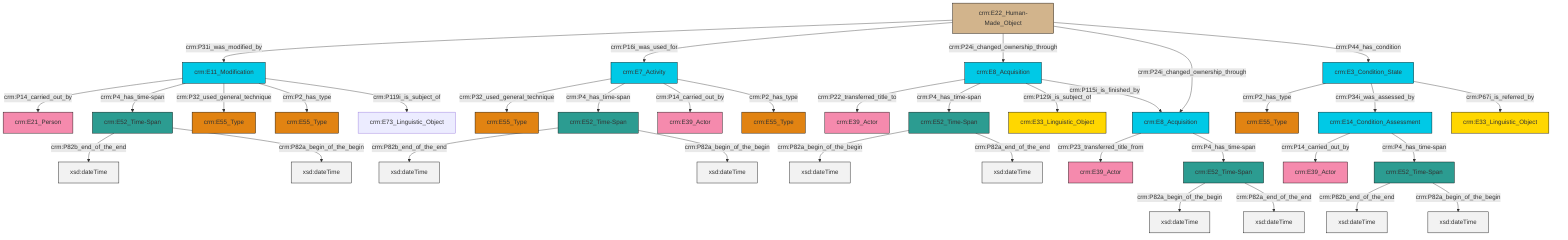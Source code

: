 graph TD
classDef Literal fill:#f2f2f2,stroke:#000000;
classDef CRM_Entity fill:#FFFFFF,stroke:#000000;
classDef Temporal_Entity fill:#00C9E6, stroke:#000000;
classDef Type fill:#E18312, stroke:#000000;
classDef Time-Span fill:#2C9C91, stroke:#000000;
classDef Appellation fill:#FFEB7F, stroke:#000000;
classDef Place fill:#008836, stroke:#000000;
classDef Persistent_Item fill:#B266B2, stroke:#000000;
classDef Conceptual_Object fill:#FFD700, stroke:#000000;
classDef Physical_Thing fill:#D2B48C, stroke:#000000;
classDef Actor fill:#f58aad, stroke:#000000;
classDef PC_Classes fill:#4ce600, stroke:#000000;
classDef Multi fill:#cccccc,stroke:#000000;

2["crm:E7_Activity"]:::Temporal_Entity -->|crm:P32_used_general_technique| 0["crm:E55_Type"]:::Type
9["crm:E11_Modification"]:::Temporal_Entity -->|crm:P14_carried_out_by| 10["crm:E21_Person"]:::Actor
13["crm:E14_Condition_Assessment"]:::Temporal_Entity -->|crm:P14_carried_out_by| 14["crm:E39_Actor"]:::Actor
17["crm:E52_Time-Span"]:::Time-Span -->|crm:P82a_begin_of_the_begin| 18[xsd:dateTime]:::Literal
19["crm:E52_Time-Span"]:::Time-Span -->|crm:P82a_begin_of_the_begin| 20[xsd:dateTime]:::Literal
21["crm:E52_Time-Span"]:::Time-Span -->|crm:P82b_end_of_the_end| 22[xsd:dateTime]:::Literal
11["crm:E8_Acquisition"]:::Temporal_Entity -->|crm:P23_transferred_title_from| 25["crm:E39_Actor"]:::Actor
2["crm:E7_Activity"]:::Temporal_Entity -->|crm:P4_has_time-span| 5["crm:E52_Time-Span"]:::Time-Span
11["crm:E8_Acquisition"]:::Temporal_Entity -->|crm:P4_has_time-span| 19["crm:E52_Time-Span"]:::Time-Span
28["crm:E22_Human-Made_Object"]:::Physical_Thing -->|crm:P31i_was_modified_by| 9["crm:E11_Modification"]:::Temporal_Entity
9["crm:E11_Modification"]:::Temporal_Entity -->|crm:P4_has_time-span| 26["crm:E52_Time-Span"]:::Time-Span
13["crm:E14_Condition_Assessment"]:::Temporal_Entity -->|crm:P4_has_time-span| 21["crm:E52_Time-Span"]:::Time-Span
26["crm:E52_Time-Span"]:::Time-Span -->|crm:P82b_end_of_the_end| 29[xsd:dateTime]:::Literal
32["crm:E3_Condition_State"]:::Temporal_Entity -->|crm:P2_has_type| 3["crm:E55_Type"]:::Type
9["crm:E11_Modification"]:::Temporal_Entity -->|crm:P32_used_general_technique| 23["crm:E55_Type"]:::Type
28["crm:E22_Human-Made_Object"]:::Physical_Thing -->|crm:P16i_was_used_for| 2["crm:E7_Activity"]:::Temporal_Entity
2["crm:E7_Activity"]:::Temporal_Entity -->|crm:P14_carried_out_by| 33["crm:E39_Actor"]:::Actor
26["crm:E52_Time-Span"]:::Time-Span -->|crm:P82a_begin_of_the_begin| 40[xsd:dateTime]:::Literal
28["crm:E22_Human-Made_Object"]:::Physical_Thing -->|crm:P24i_changed_ownership_through| 41["crm:E8_Acquisition"]:::Temporal_Entity
9["crm:E11_Modification"]:::Temporal_Entity -->|crm:P2_has_type| 43["crm:E55_Type"]:::Type
21["crm:E52_Time-Span"]:::Time-Span -->|crm:P82a_begin_of_the_begin| 45[xsd:dateTime]:::Literal
32["crm:E3_Condition_State"]:::Temporal_Entity -->|crm:P34i_was_assessed_by| 13["crm:E14_Condition_Assessment"]:::Temporal_Entity
17["crm:E52_Time-Span"]:::Time-Span -->|crm:P82a_end_of_the_end| 46[xsd:dateTime]:::Literal
41["crm:E8_Acquisition"]:::Temporal_Entity -->|crm:P22_transferred_title_to| 38["crm:E39_Actor"]:::Actor
41["crm:E8_Acquisition"]:::Temporal_Entity -->|crm:P4_has_time-span| 17["crm:E52_Time-Span"]:::Time-Span
28["crm:E22_Human-Made_Object"]:::Physical_Thing -->|crm:P24i_changed_ownership_through| 11["crm:E8_Acquisition"]:::Temporal_Entity
5["crm:E52_Time-Span"]:::Time-Span -->|crm:P82b_end_of_the_end| 54[xsd:dateTime]:::Literal
19["crm:E52_Time-Span"]:::Time-Span -->|crm:P82a_end_of_the_end| 55[xsd:dateTime]:::Literal
2["crm:E7_Activity"]:::Temporal_Entity -->|crm:P2_has_type| 30["crm:E55_Type"]:::Type
5["crm:E52_Time-Span"]:::Time-Span -->|crm:P82a_begin_of_the_begin| 57[xsd:dateTime]:::Literal
28["crm:E22_Human-Made_Object"]:::Physical_Thing -->|crm:P44_has_condition| 32["crm:E3_Condition_State"]:::Temporal_Entity
41["crm:E8_Acquisition"]:::Temporal_Entity -->|crm:P129i_is_subject_of| 7["crm:E33_Linguistic_Object"]:::Conceptual_Object
32["crm:E3_Condition_State"]:::Temporal_Entity -->|crm:P67i_is_referred_by| 15["crm:E33_Linguistic_Object"]:::Conceptual_Object
41["crm:E8_Acquisition"]:::Temporal_Entity -->|crm:P115i_is_finished_by| 11["crm:E8_Acquisition"]:::Temporal_Entity
9["crm:E11_Modification"]:::Temporal_Entity -->|crm:P119i_is_subject_of| 52["crm:E73_Linguistic_Object"]:::Default